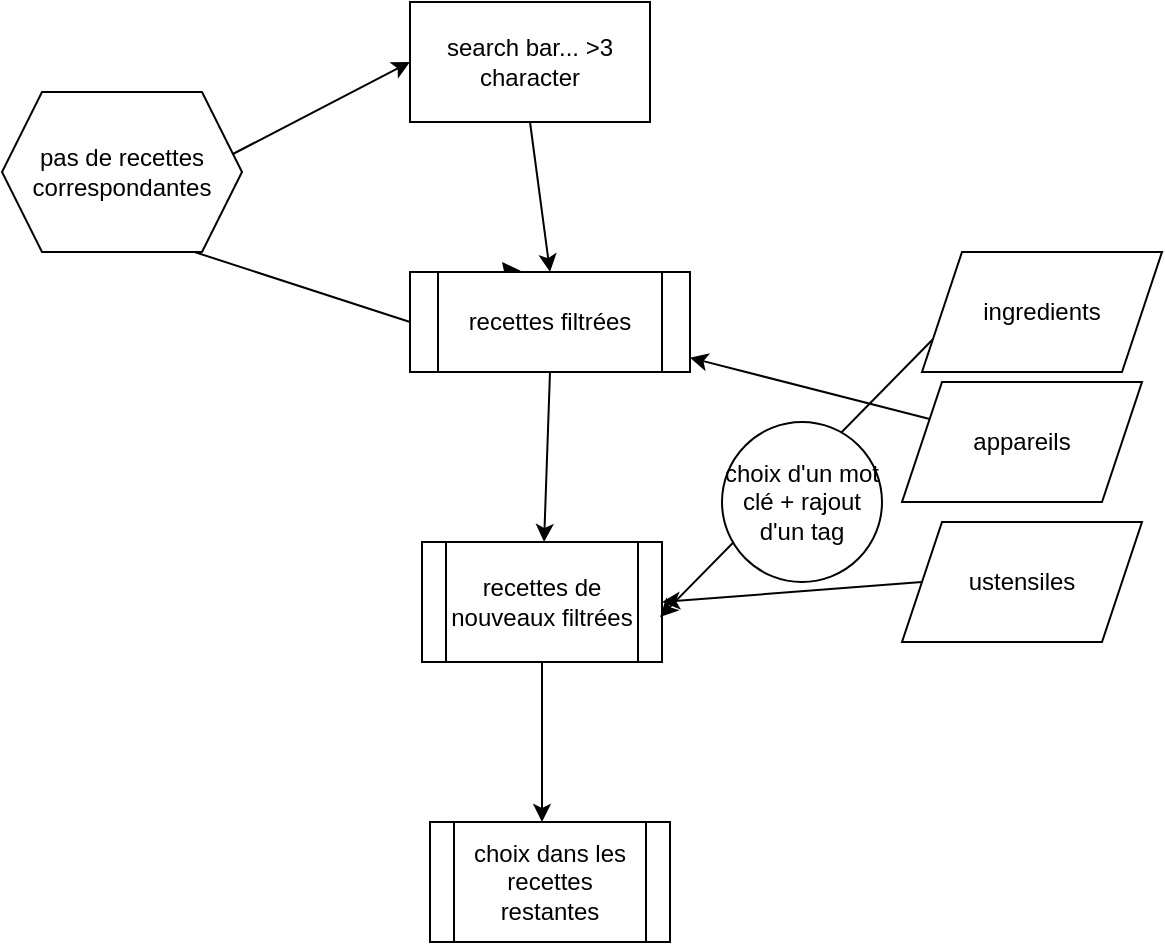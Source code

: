<mxfile version="19.0.2" type="github">
  <diagram id="1b4A_efloj-iCpZC7IqR" name="Page-1">
    <mxGraphModel dx="946" dy="646" grid="1" gridSize="10" guides="1" tooltips="1" connect="1" arrows="1" fold="1" page="1" pageScale="1" pageWidth="827" pageHeight="1169" math="0" shadow="0">
      <root>
        <mxCell id="0" />
        <mxCell id="1" parent="0" />
        <mxCell id="ob4fB9J3Dp11-ltmzbFD-6" style="edgeStyle=none;rounded=0;orthogonalLoop=1;jettySize=auto;html=1;exitX=0.5;exitY=1;exitDx=0;exitDy=0;entryX=0.5;entryY=0;entryDx=0;entryDy=0;" edge="1" parent="1" source="ob4fB9J3Dp11-ltmzbFD-1" target="ob4fB9J3Dp11-ltmzbFD-4">
          <mxGeometry relative="1" as="geometry" />
        </mxCell>
        <mxCell id="ob4fB9J3Dp11-ltmzbFD-1" value="search bar... &amp;gt;3 character" style="rounded=0;whiteSpace=wrap;html=1;" vertex="1" parent="1">
          <mxGeometry x="354" y="70" width="120" height="60" as="geometry" />
        </mxCell>
        <mxCell id="ob4fB9J3Dp11-ltmzbFD-16" style="edgeStyle=none;rounded=0;orthogonalLoop=1;jettySize=auto;html=1;exitX=0;exitY=0.25;exitDx=0;exitDy=0;" edge="1" parent="1" source="ob4fB9J3Dp11-ltmzbFD-3" target="ob4fB9J3Dp11-ltmzbFD-4">
          <mxGeometry relative="1" as="geometry" />
        </mxCell>
        <mxCell id="ob4fB9J3Dp11-ltmzbFD-3" value="appareils" style="shape=parallelogram;perimeter=parallelogramPerimeter;whiteSpace=wrap;html=1;fixedSize=1;" vertex="1" parent="1">
          <mxGeometry x="600" y="260" width="120" height="60" as="geometry" />
        </mxCell>
        <mxCell id="ob4fB9J3Dp11-ltmzbFD-7" style="edgeStyle=none;rounded=0;orthogonalLoop=1;jettySize=auto;html=1;exitX=0;exitY=0.5;exitDx=0;exitDy=0;entryX=0;entryY=0.5;entryDx=0;entryDy=0;" edge="1" parent="1" source="ob4fB9J3Dp11-ltmzbFD-4" target="ob4fB9J3Dp11-ltmzbFD-1">
          <mxGeometry relative="1" as="geometry">
            <mxPoint x="350" y="100" as="targetPoint" />
            <Array as="points">
              <mxPoint x="200" y="180" />
            </Array>
          </mxGeometry>
        </mxCell>
        <mxCell id="ob4fB9J3Dp11-ltmzbFD-14" style="edgeStyle=none;rounded=0;orthogonalLoop=1;jettySize=auto;html=1;" edge="1" parent="1" source="ob4fB9J3Dp11-ltmzbFD-4">
          <mxGeometry relative="1" as="geometry">
            <mxPoint x="400" y="200" as="targetPoint" />
          </mxGeometry>
        </mxCell>
        <mxCell id="ob4fB9J3Dp11-ltmzbFD-17" style="edgeStyle=none;rounded=0;orthogonalLoop=1;jettySize=auto;html=1;exitX=0.5;exitY=1;exitDx=0;exitDy=0;" edge="1" parent="1" source="ob4fB9J3Dp11-ltmzbFD-4" target="ob4fB9J3Dp11-ltmzbFD-5">
          <mxGeometry relative="1" as="geometry" />
        </mxCell>
        <mxCell id="ob4fB9J3Dp11-ltmzbFD-4" value="recettes filtrées" style="shape=process;whiteSpace=wrap;html=1;backgroundOutline=1;" vertex="1" parent="1">
          <mxGeometry x="354" y="205" width="140" height="50" as="geometry" />
        </mxCell>
        <mxCell id="ob4fB9J3Dp11-ltmzbFD-20" style="edgeStyle=none;rounded=0;orthogonalLoop=1;jettySize=auto;html=1;exitX=0.5;exitY=1;exitDx=0;exitDy=0;" edge="1" parent="1" source="ob4fB9J3Dp11-ltmzbFD-5">
          <mxGeometry relative="1" as="geometry">
            <mxPoint x="420" y="480" as="targetPoint" />
          </mxGeometry>
        </mxCell>
        <mxCell id="ob4fB9J3Dp11-ltmzbFD-5" value="recettes de nouveaux filtrées" style="shape=process;whiteSpace=wrap;html=1;backgroundOutline=1;" vertex="1" parent="1">
          <mxGeometry x="360" y="340" width="120" height="60" as="geometry" />
        </mxCell>
        <mxCell id="ob4fB9J3Dp11-ltmzbFD-8" value="pas de recettes correspondantes" style="shape=hexagon;perimeter=hexagonPerimeter2;whiteSpace=wrap;html=1;fixedSize=1;" vertex="1" parent="1">
          <mxGeometry x="150" y="115" width="120" height="80" as="geometry" />
        </mxCell>
        <mxCell id="ob4fB9J3Dp11-ltmzbFD-22" style="edgeStyle=none;rounded=0;orthogonalLoop=1;jettySize=auto;html=1;exitX=0;exitY=0.75;exitDx=0;exitDy=0;entryX=0.992;entryY=0.625;entryDx=0;entryDy=0;entryPerimeter=0;" edge="1" parent="1" source="ob4fB9J3Dp11-ltmzbFD-9" target="ob4fB9J3Dp11-ltmzbFD-5">
          <mxGeometry relative="1" as="geometry" />
        </mxCell>
        <mxCell id="ob4fB9J3Dp11-ltmzbFD-9" value="ingredients" style="shape=parallelogram;perimeter=parallelogramPerimeter;whiteSpace=wrap;html=1;fixedSize=1;" vertex="1" parent="1">
          <mxGeometry x="610" y="195" width="120" height="60" as="geometry" />
        </mxCell>
        <mxCell id="ob4fB9J3Dp11-ltmzbFD-23" style="edgeStyle=none;rounded=0;orthogonalLoop=1;jettySize=auto;html=1;exitX=0;exitY=0.5;exitDx=0;exitDy=0;entryX=1;entryY=0.5;entryDx=0;entryDy=0;" edge="1" parent="1" source="ob4fB9J3Dp11-ltmzbFD-10" target="ob4fB9J3Dp11-ltmzbFD-5">
          <mxGeometry relative="1" as="geometry" />
        </mxCell>
        <mxCell id="ob4fB9J3Dp11-ltmzbFD-10" value="ustensiles" style="shape=parallelogram;perimeter=parallelogramPerimeter;whiteSpace=wrap;html=1;fixedSize=1;" vertex="1" parent="1">
          <mxGeometry x="600" y="330" width="120" height="60" as="geometry" />
        </mxCell>
        <mxCell id="ob4fB9J3Dp11-ltmzbFD-19" value="choix d&#39;un mot clé + rajout d&#39;un tag" style="ellipse;whiteSpace=wrap;html=1;aspect=fixed;" vertex="1" parent="1">
          <mxGeometry x="510" y="280" width="80" height="80" as="geometry" />
        </mxCell>
        <mxCell id="ob4fB9J3Dp11-ltmzbFD-21" value="choix dans les recettes restantes" style="shape=process;whiteSpace=wrap;html=1;backgroundOutline=1;" vertex="1" parent="1">
          <mxGeometry x="364" y="480" width="120" height="60" as="geometry" />
        </mxCell>
      </root>
    </mxGraphModel>
  </diagram>
</mxfile>
